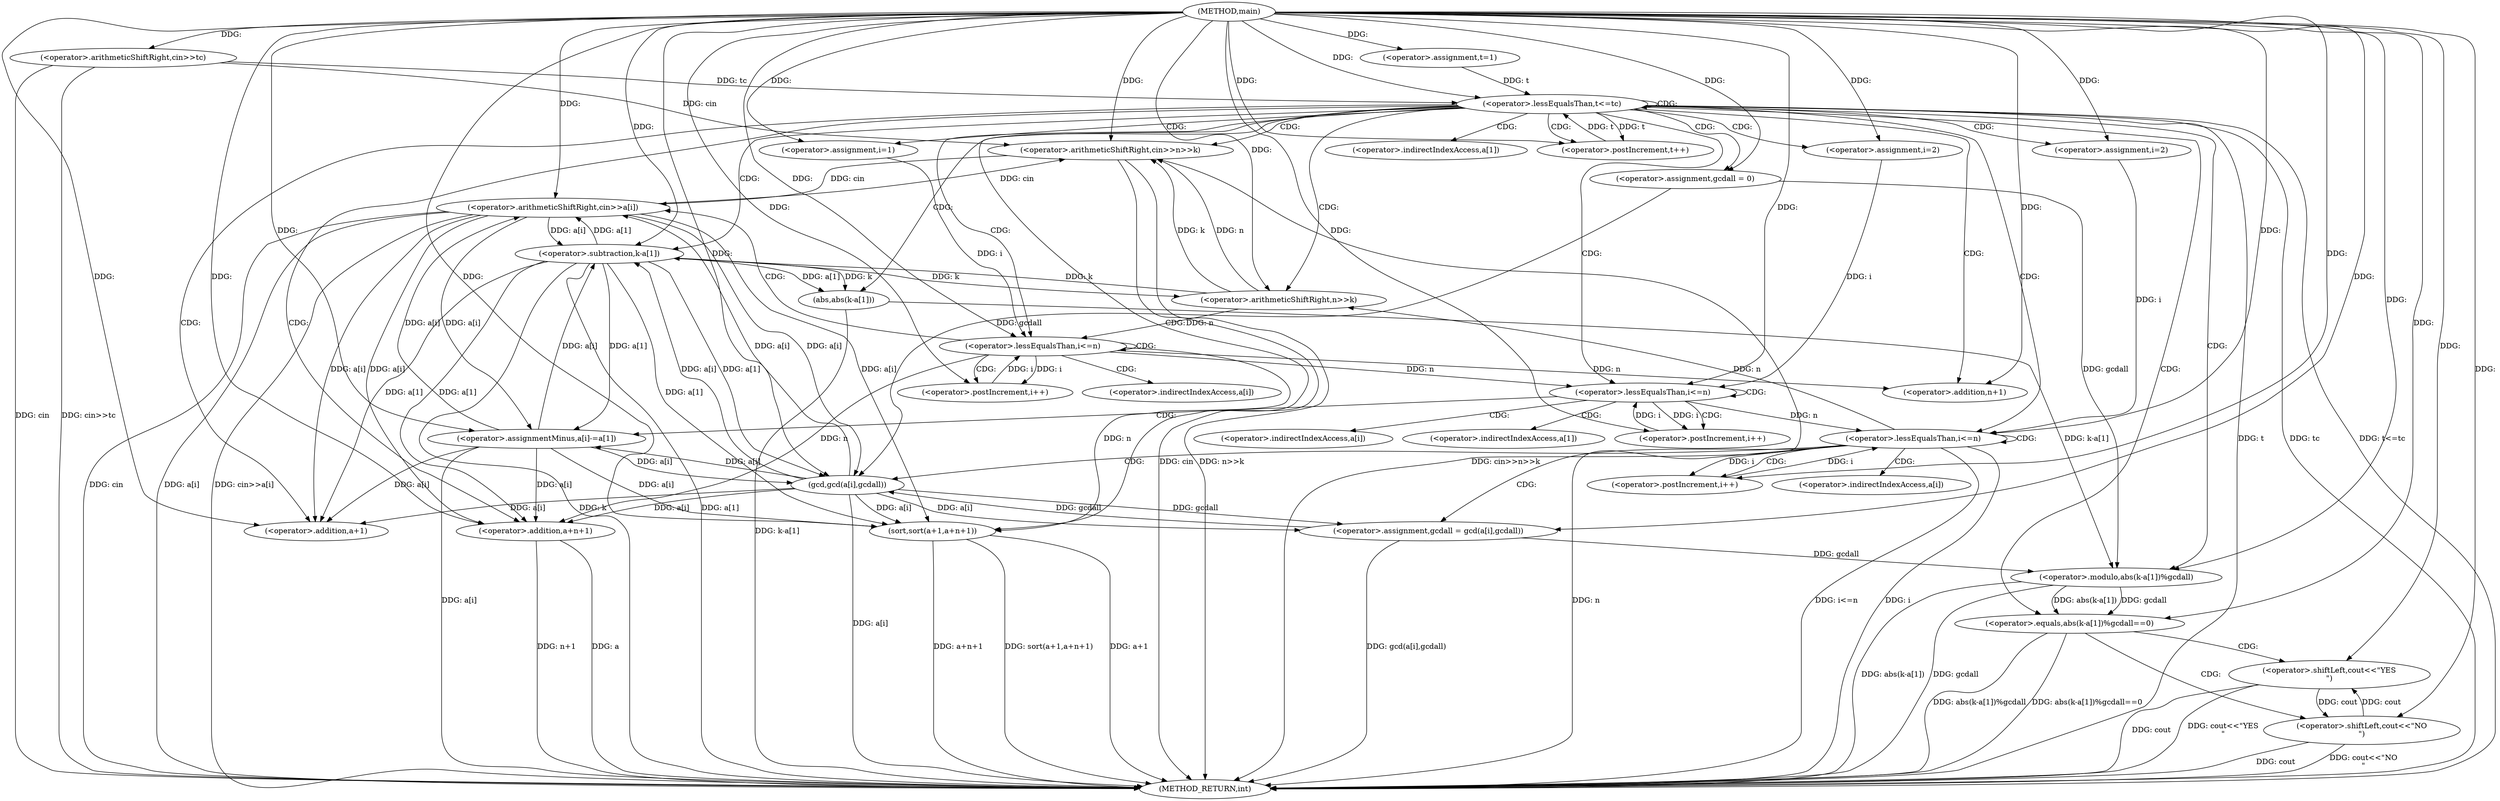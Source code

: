 digraph "main" {  
"1000128" [label = "(METHOD,main)" ]
"1000232" [label = "(METHOD_RETURN,int)" ]
"1000131" [label = "(<operator>.arithmeticShiftRight,cin>>tc)" ]
"1000136" [label = "(<operator>.assignment,t=1)" ]
"1000139" [label = "(<operator>.lessEqualsThan,t<=tc)" ]
"1000142" [label = "(<operator>.postIncrement,t++)" ]
"1000147" [label = "(<operator>.arithmeticShiftRight,cin>>n>>k)" ]
"1000167" [label = "(sort,sort(a+1,a+n+1))" ]
"1000194" [label = "(<operator>.assignment,gcdall = 0)" ]
"1000154" [label = "(<operator>.assignment,i=1)" ]
"1000157" [label = "(<operator>.lessEqualsThan,i<=n)" ]
"1000160" [label = "(<operator>.postIncrement,i++)" ]
"1000162" [label = "(<operator>.arithmeticShiftRight,cin>>a[i])" ]
"1000178" [label = "(<operator>.assignment,i=2)" ]
"1000181" [label = "(<operator>.lessEqualsThan,i<=n)" ]
"1000184" [label = "(<operator>.postIncrement,i++)" ]
"1000186" [label = "(<operator>.assignmentMinus,a[i]-=a[1])" ]
"1000199" [label = "(<operator>.assignment,i=2)" ]
"1000202" [label = "(<operator>.lessEqualsThan,i<=n)" ]
"1000205" [label = "(<operator>.postIncrement,i++)" ]
"1000207" [label = "(<operator>.assignment,gcdall = gcd(a[i],gcdall))" ]
"1000215" [label = "(<operator>.equals,abs(k-a[1])%gcdall==0)" ]
"1000225" [label = "(<operator>.shiftLeft,cout<<\"YES\n\")" ]
"1000149" [label = "(<operator>.arithmeticShiftRight,n>>k)" ]
"1000168" [label = "(<operator>.addition,a+1)" ]
"1000171" [label = "(<operator>.addition,a+n+1)" ]
"1000229" [label = "(<operator>.shiftLeft,cout<<\"NO\n\")" ]
"1000173" [label = "(<operator>.addition,n+1)" ]
"1000209" [label = "(gcd,gcd(a[i],gcdall))" ]
"1000216" [label = "(<operator>.modulo,abs(k-a[1])%gcdall)" ]
"1000217" [label = "(abs,abs(k-a[1]))" ]
"1000218" [label = "(<operator>.subtraction,k-a[1])" ]
"1000164" [label = "(<operator>.indirectIndexAccess,a[i])" ]
"1000187" [label = "(<operator>.indirectIndexAccess,a[i])" ]
"1000190" [label = "(<operator>.indirectIndexAccess,a[1])" ]
"1000210" [label = "(<operator>.indirectIndexAccess,a[i])" ]
"1000220" [label = "(<operator>.indirectIndexAccess,a[1])" ]
  "1000131" -> "1000232"  [ label = "DDG: cin"] 
  "1000131" -> "1000232"  [ label = "DDG: cin>>tc"] 
  "1000139" -> "1000232"  [ label = "DDG: t"] 
  "1000139" -> "1000232"  [ label = "DDG: tc"] 
  "1000139" -> "1000232"  [ label = "DDG: t<=tc"] 
  "1000147" -> "1000232"  [ label = "DDG: cin"] 
  "1000147" -> "1000232"  [ label = "DDG: n>>k"] 
  "1000147" -> "1000232"  [ label = "DDG: cin>>n>>k"] 
  "1000167" -> "1000232"  [ label = "DDG: a+1"] 
  "1000171" -> "1000232"  [ label = "DDG: a"] 
  "1000171" -> "1000232"  [ label = "DDG: n+1"] 
  "1000167" -> "1000232"  [ label = "DDG: a+n+1"] 
  "1000167" -> "1000232"  [ label = "DDG: sort(a+1,a+n+1)"] 
  "1000202" -> "1000232"  [ label = "DDG: i"] 
  "1000202" -> "1000232"  [ label = "DDG: n"] 
  "1000202" -> "1000232"  [ label = "DDG: i<=n"] 
  "1000218" -> "1000232"  [ label = "DDG: k"] 
  "1000218" -> "1000232"  [ label = "DDG: a[1]"] 
  "1000217" -> "1000232"  [ label = "DDG: k-a[1]"] 
  "1000216" -> "1000232"  [ label = "DDG: abs(k-a[1])"] 
  "1000216" -> "1000232"  [ label = "DDG: gcdall"] 
  "1000215" -> "1000232"  [ label = "DDG: abs(k-a[1])%gcdall"] 
  "1000215" -> "1000232"  [ label = "DDG: abs(k-a[1])%gcdall==0"] 
  "1000229" -> "1000232"  [ label = "DDG: cout"] 
  "1000229" -> "1000232"  [ label = "DDG: cout<<\"NO\n\""] 
  "1000225" -> "1000232"  [ label = "DDG: cout"] 
  "1000225" -> "1000232"  [ label = "DDG: cout<<\"YES\n\""] 
  "1000209" -> "1000232"  [ label = "DDG: a[i]"] 
  "1000207" -> "1000232"  [ label = "DDG: gcd(a[i],gcdall)"] 
  "1000186" -> "1000232"  [ label = "DDG: a[i]"] 
  "1000162" -> "1000232"  [ label = "DDG: cin"] 
  "1000162" -> "1000232"  [ label = "DDG: a[i]"] 
  "1000162" -> "1000232"  [ label = "DDG: cin>>a[i]"] 
  "1000128" -> "1000131"  [ label = "DDG: "] 
  "1000128" -> "1000136"  [ label = "DDG: "] 
  "1000136" -> "1000139"  [ label = "DDG: t"] 
  "1000142" -> "1000139"  [ label = "DDG: t"] 
  "1000128" -> "1000139"  [ label = "DDG: "] 
  "1000131" -> "1000139"  [ label = "DDG: tc"] 
  "1000139" -> "1000142"  [ label = "DDG: t"] 
  "1000128" -> "1000142"  [ label = "DDG: "] 
  "1000128" -> "1000194"  [ label = "DDG: "] 
  "1000131" -> "1000147"  [ label = "DDG: cin"] 
  "1000162" -> "1000147"  [ label = "DDG: cin"] 
  "1000128" -> "1000147"  [ label = "DDG: "] 
  "1000149" -> "1000147"  [ label = "DDG: k"] 
  "1000149" -> "1000147"  [ label = "DDG: n"] 
  "1000128" -> "1000154"  [ label = "DDG: "] 
  "1000128" -> "1000167"  [ label = "DDG: "] 
  "1000218" -> "1000167"  [ label = "DDG: a[1]"] 
  "1000209" -> "1000167"  [ label = "DDG: a[i]"] 
  "1000186" -> "1000167"  [ label = "DDG: a[i]"] 
  "1000162" -> "1000167"  [ label = "DDG: a[i]"] 
  "1000157" -> "1000167"  [ label = "DDG: n"] 
  "1000128" -> "1000178"  [ label = "DDG: "] 
  "1000218" -> "1000186"  [ label = "DDG: a[1]"] 
  "1000209" -> "1000186"  [ label = "DDG: a[i]"] 
  "1000162" -> "1000186"  [ label = "DDG: a[i]"] 
  "1000128" -> "1000186"  [ label = "DDG: "] 
  "1000128" -> "1000199"  [ label = "DDG: "] 
  "1000209" -> "1000207"  [ label = "DDG: a[i]"] 
  "1000209" -> "1000207"  [ label = "DDG: gcdall"] 
  "1000202" -> "1000149"  [ label = "DDG: n"] 
  "1000128" -> "1000149"  [ label = "DDG: "] 
  "1000218" -> "1000149"  [ label = "DDG: k"] 
  "1000154" -> "1000157"  [ label = "DDG: i"] 
  "1000160" -> "1000157"  [ label = "DDG: i"] 
  "1000128" -> "1000157"  [ label = "DDG: "] 
  "1000149" -> "1000157"  [ label = "DDG: n"] 
  "1000157" -> "1000160"  [ label = "DDG: i"] 
  "1000128" -> "1000160"  [ label = "DDG: "] 
  "1000147" -> "1000162"  [ label = "DDG: cin"] 
  "1000128" -> "1000162"  [ label = "DDG: "] 
  "1000209" -> "1000162"  [ label = "DDG: a[i]"] 
  "1000186" -> "1000162"  [ label = "DDG: a[i]"] 
  "1000218" -> "1000162"  [ label = "DDG: a[1]"] 
  "1000218" -> "1000168"  [ label = "DDG: a[1]"] 
  "1000209" -> "1000168"  [ label = "DDG: a[i]"] 
  "1000186" -> "1000168"  [ label = "DDG: a[i]"] 
  "1000162" -> "1000168"  [ label = "DDG: a[i]"] 
  "1000128" -> "1000168"  [ label = "DDG: "] 
  "1000218" -> "1000171"  [ label = "DDG: a[1]"] 
  "1000209" -> "1000171"  [ label = "DDG: a[i]"] 
  "1000186" -> "1000171"  [ label = "DDG: a[i]"] 
  "1000162" -> "1000171"  [ label = "DDG: a[i]"] 
  "1000128" -> "1000171"  [ label = "DDG: "] 
  "1000157" -> "1000171"  [ label = "DDG: n"] 
  "1000178" -> "1000181"  [ label = "DDG: i"] 
  "1000184" -> "1000181"  [ label = "DDG: i"] 
  "1000128" -> "1000181"  [ label = "DDG: "] 
  "1000157" -> "1000181"  [ label = "DDG: n"] 
  "1000181" -> "1000184"  [ label = "DDG: i"] 
  "1000128" -> "1000184"  [ label = "DDG: "] 
  "1000199" -> "1000202"  [ label = "DDG: i"] 
  "1000205" -> "1000202"  [ label = "DDG: i"] 
  "1000128" -> "1000202"  [ label = "DDG: "] 
  "1000181" -> "1000202"  [ label = "DDG: n"] 
  "1000202" -> "1000205"  [ label = "DDG: i"] 
  "1000128" -> "1000205"  [ label = "DDG: "] 
  "1000128" -> "1000207"  [ label = "DDG: "] 
  "1000216" -> "1000215"  [ label = "DDG: gcdall"] 
  "1000216" -> "1000215"  [ label = "DDG: abs(k-a[1])"] 
  "1000128" -> "1000215"  [ label = "DDG: "] 
  "1000229" -> "1000225"  [ label = "DDG: cout"] 
  "1000128" -> "1000225"  [ label = "DDG: "] 
  "1000157" -> "1000173"  [ label = "DDG: n"] 
  "1000128" -> "1000173"  [ label = "DDG: "] 
  "1000186" -> "1000209"  [ label = "DDG: a[i]"] 
  "1000162" -> "1000209"  [ label = "DDG: a[i]"] 
  "1000218" -> "1000209"  [ label = "DDG: a[1]"] 
  "1000128" -> "1000209"  [ label = "DDG: "] 
  "1000194" -> "1000209"  [ label = "DDG: gcdall"] 
  "1000207" -> "1000209"  [ label = "DDG: gcdall"] 
  "1000217" -> "1000216"  [ label = "DDG: k-a[1]"] 
  "1000194" -> "1000216"  [ label = "DDG: gcdall"] 
  "1000207" -> "1000216"  [ label = "DDG: gcdall"] 
  "1000128" -> "1000216"  [ label = "DDG: "] 
  "1000225" -> "1000229"  [ label = "DDG: cout"] 
  "1000128" -> "1000229"  [ label = "DDG: "] 
  "1000218" -> "1000217"  [ label = "DDG: a[1]"] 
  "1000218" -> "1000217"  [ label = "DDG: k"] 
  "1000149" -> "1000218"  [ label = "DDG: k"] 
  "1000128" -> "1000218"  [ label = "DDG: "] 
  "1000209" -> "1000218"  [ label = "DDG: a[i]"] 
  "1000186" -> "1000218"  [ label = "DDG: a[i]"] 
  "1000162" -> "1000218"  [ label = "DDG: a[i]"] 
  "1000139" -> "1000142"  [ label = "CDG: "] 
  "1000139" -> "1000199"  [ label = "CDG: "] 
  "1000139" -> "1000139"  [ label = "CDG: "] 
  "1000139" -> "1000216"  [ label = "CDG: "] 
  "1000139" -> "1000157"  [ label = "CDG: "] 
  "1000139" -> "1000149"  [ label = "CDG: "] 
  "1000139" -> "1000168"  [ label = "CDG: "] 
  "1000139" -> "1000215"  [ label = "CDG: "] 
  "1000139" -> "1000178"  [ label = "CDG: "] 
  "1000139" -> "1000220"  [ label = "CDG: "] 
  "1000139" -> "1000167"  [ label = "CDG: "] 
  "1000139" -> "1000173"  [ label = "CDG: "] 
  "1000139" -> "1000218"  [ label = "CDG: "] 
  "1000139" -> "1000202"  [ label = "CDG: "] 
  "1000139" -> "1000154"  [ label = "CDG: "] 
  "1000139" -> "1000147"  [ label = "CDG: "] 
  "1000139" -> "1000171"  [ label = "CDG: "] 
  "1000139" -> "1000194"  [ label = "CDG: "] 
  "1000139" -> "1000217"  [ label = "CDG: "] 
  "1000139" -> "1000181"  [ label = "CDG: "] 
  "1000157" -> "1000164"  [ label = "CDG: "] 
  "1000157" -> "1000157"  [ label = "CDG: "] 
  "1000157" -> "1000160"  [ label = "CDG: "] 
  "1000157" -> "1000162"  [ label = "CDG: "] 
  "1000181" -> "1000186"  [ label = "CDG: "] 
  "1000181" -> "1000190"  [ label = "CDG: "] 
  "1000181" -> "1000184"  [ label = "CDG: "] 
  "1000181" -> "1000187"  [ label = "CDG: "] 
  "1000181" -> "1000181"  [ label = "CDG: "] 
  "1000202" -> "1000210"  [ label = "CDG: "] 
  "1000202" -> "1000207"  [ label = "CDG: "] 
  "1000202" -> "1000205"  [ label = "CDG: "] 
  "1000202" -> "1000202"  [ label = "CDG: "] 
  "1000202" -> "1000209"  [ label = "CDG: "] 
  "1000215" -> "1000229"  [ label = "CDG: "] 
  "1000215" -> "1000225"  [ label = "CDG: "] 
}
